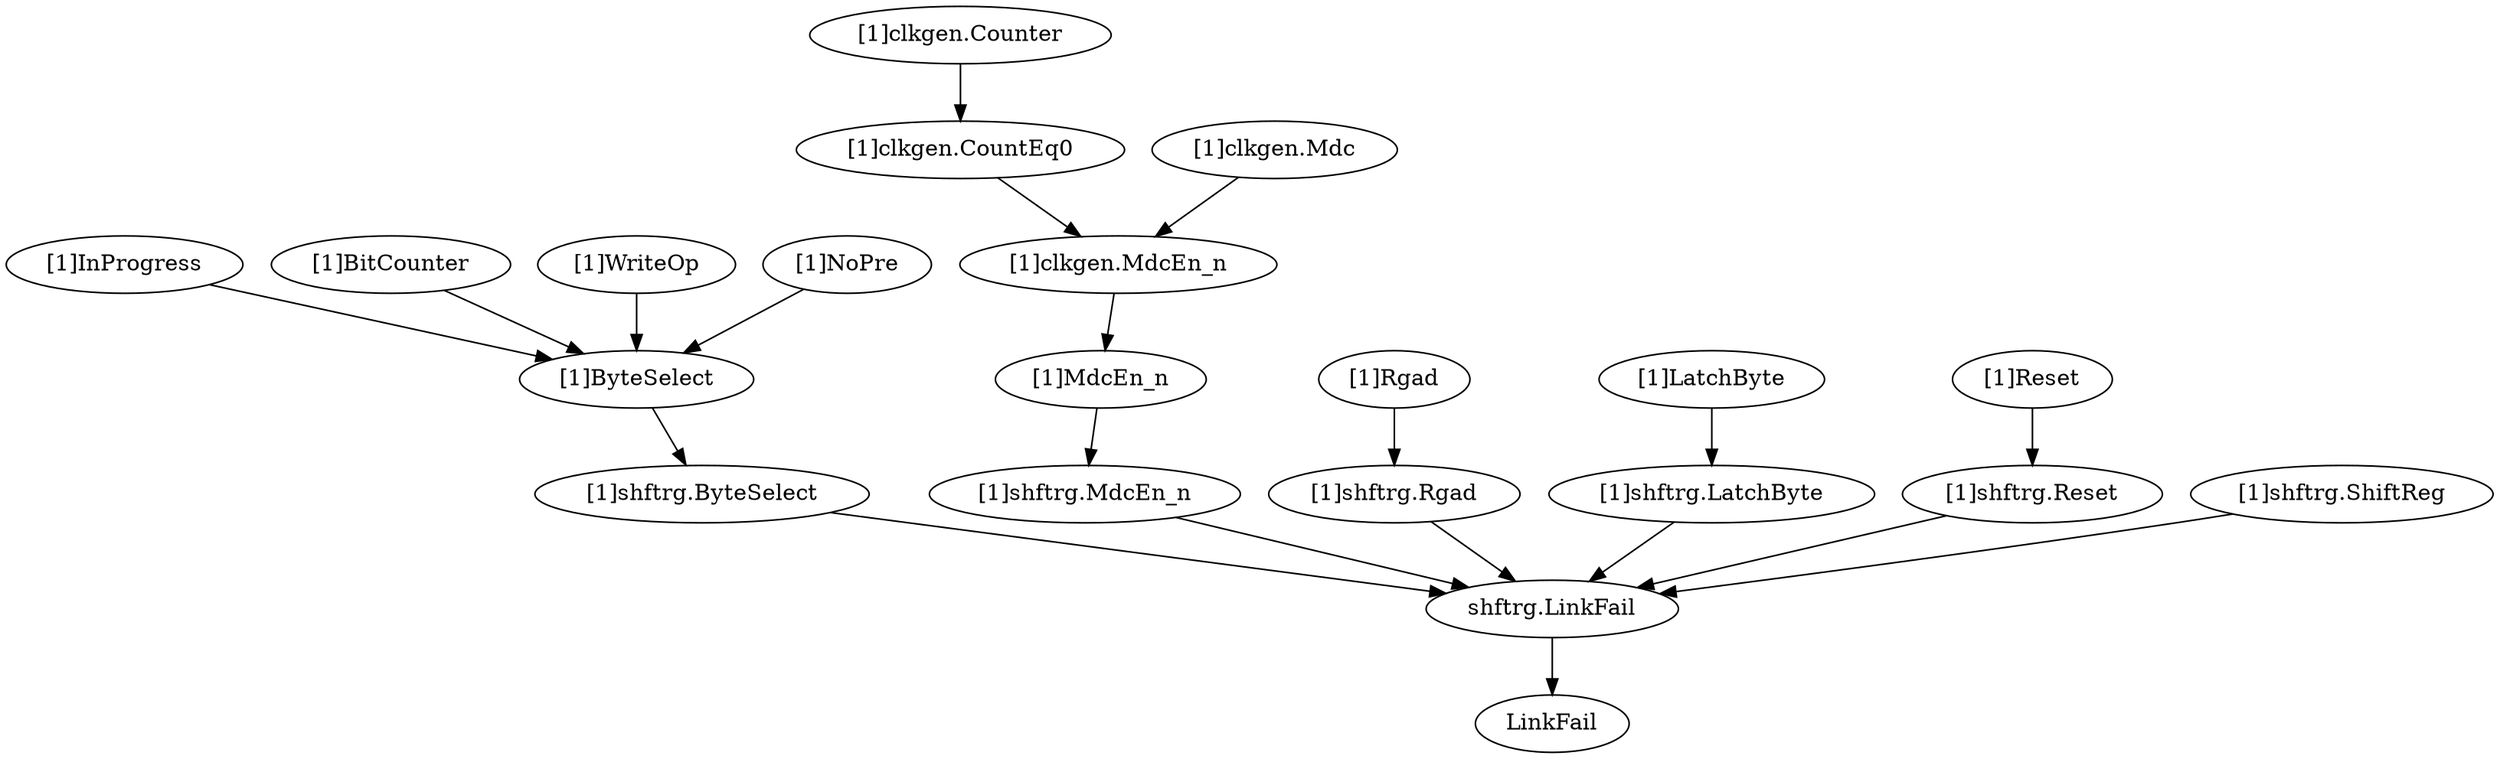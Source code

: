 strict digraph "" {
	"[1]InProgress"	 [complexity=18,
		importance=0.226482431127,
		rank=0.0125823572848];
	"[1]ByteSelect"	 [complexity=1,
		importance=0.0533562638677,
		rank=0.0533562638677];
	"[1]InProgress" -> "[1]ByteSelect";
	"[1]shftrg.ByteSelect"	 [complexity=1,
		importance=0.0402548751351,
		rank=0.0402548751351];
	"shftrg.LinkFail"	 [complexity=0,
		importance=0.0278390661575,
		rank=0.0];
	"[1]shftrg.ByteSelect" -> "shftrg.LinkFail";
	"[1]ByteSelect" -> "[1]shftrg.ByteSelect";
	"[1]BitCounter"	 [complexity=18,
		importance=0.224516446649,
		rank=0.0124731359249];
	"[1]BitCounter" -> "[1]ByteSelect";
	LinkFail	 [complexity=0,
		importance=0.013190142553,
		rank=0.0];
	"[1]WriteOp"	 [complexity=9,
		importance=0.123186128961,
		rank=0.0136873476623];
	"[1]WriteOp" -> "[1]ByteSelect";
	"[1]MdcEn_n"	 [complexity=1,
		importance=0.0461129428556,
		rank=0.0461129428556];
	"[1]shftrg.MdcEn_n"	 [complexity=1,
		importance=0.0361855740686,
		rank=0.0361855740686];
	"[1]MdcEn_n" -> "[1]shftrg.MdcEn_n";
	"[1]NoPre"	 [complexity=7,
		importance=0.0592209862214,
		rank=0.00846014088877];
	"[1]NoPre" -> "[1]ByteSelect";
	"shftrg.LinkFail" -> LinkFail;
	"[1]Rgad"	 [complexity=1,
		importance=0.0425007803608,
		rank=0.0425007803608];
	"[1]shftrg.Rgad"	 [complexity=1,
		importance=0.0366360580071,
		rank=0.0366360580071];
	"[1]Rgad" -> "[1]shftrg.Rgad";
	"[1]shftrg.Rgad" -> "shftrg.LinkFail";
	"[1]shftrg.MdcEn_n" -> "shftrg.LinkFail";
	"[1]clkgen.Counter"	 [complexity=6,
		importance=0.085651714323,
		rank=0.0142752857205];
	"[1]clkgen.CountEq0"	 [complexity=4,
		importance=0.0652128188204,
		rank=0.0163032047051];
	"[1]clkgen.Counter" -> "[1]clkgen.CountEq0";
	"[1]clkgen.Mdc"	 [complexity=4,
		importance=0.0635446089898,
		rank=0.0158861522474];
	"[1]clkgen.MdcEn_n"	 [complexity=1,
		importance=0.0542383600636,
		rank=0.0542383600636];
	"[1]clkgen.Mdc" -> "[1]clkgen.MdcEn_n";
	"[1]LatchByte"	 [complexity=1,
		importance=0.0589029966295,
		rank=0.0589029966295];
	"[1]shftrg.LatchByte"	 [complexity=1,
		importance=0.042103160596,
		rank=0.042103160596];
	"[1]LatchByte" -> "[1]shftrg.LatchByte";
	"[1]clkgen.MdcEn_n" -> "[1]MdcEn_n";
	"[1]Reset"	 [complexity=1,
		importance=0.0674472022858,
		rank=0.0674472022858];
	"[1]shftrg.Reset"	 [complexity=1,
		importance=0.0615824799322,
		rank=0.0615824799322];
	"[1]Reset" -> "[1]shftrg.Reset";
	"[1]shftrg.ShiftReg"	 [complexity=3,
		importance=0.0630054196359,
		rank=0.0210018065453];
	"[1]shftrg.ShiftReg" -> "shftrg.LinkFail";
	"[1]clkgen.CountEq0" -> "[1]clkgen.MdcEn_n";
	"[1]shftrg.LatchByte" -> "shftrg.LinkFail";
	"[1]shftrg.Reset" -> "shftrg.LinkFail";
}

